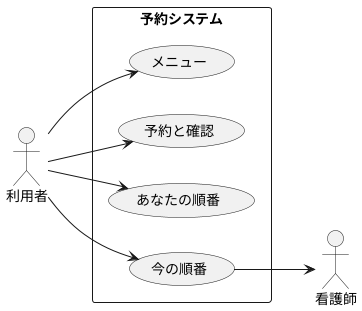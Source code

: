 @startuml 診察予約
left to right direction
actor 利用者
actor 看護師
rectangle 予約システム{
usecase メニュー
usecase 予約と確認
usecase あなたの順番
usecase 今の順番
}
利用者 --> メニュー
利用者 --> 予約と確認
利用者 --> あなたの順番
利用者 --> 今の順番
今の順番 --> 看護師
@enduml